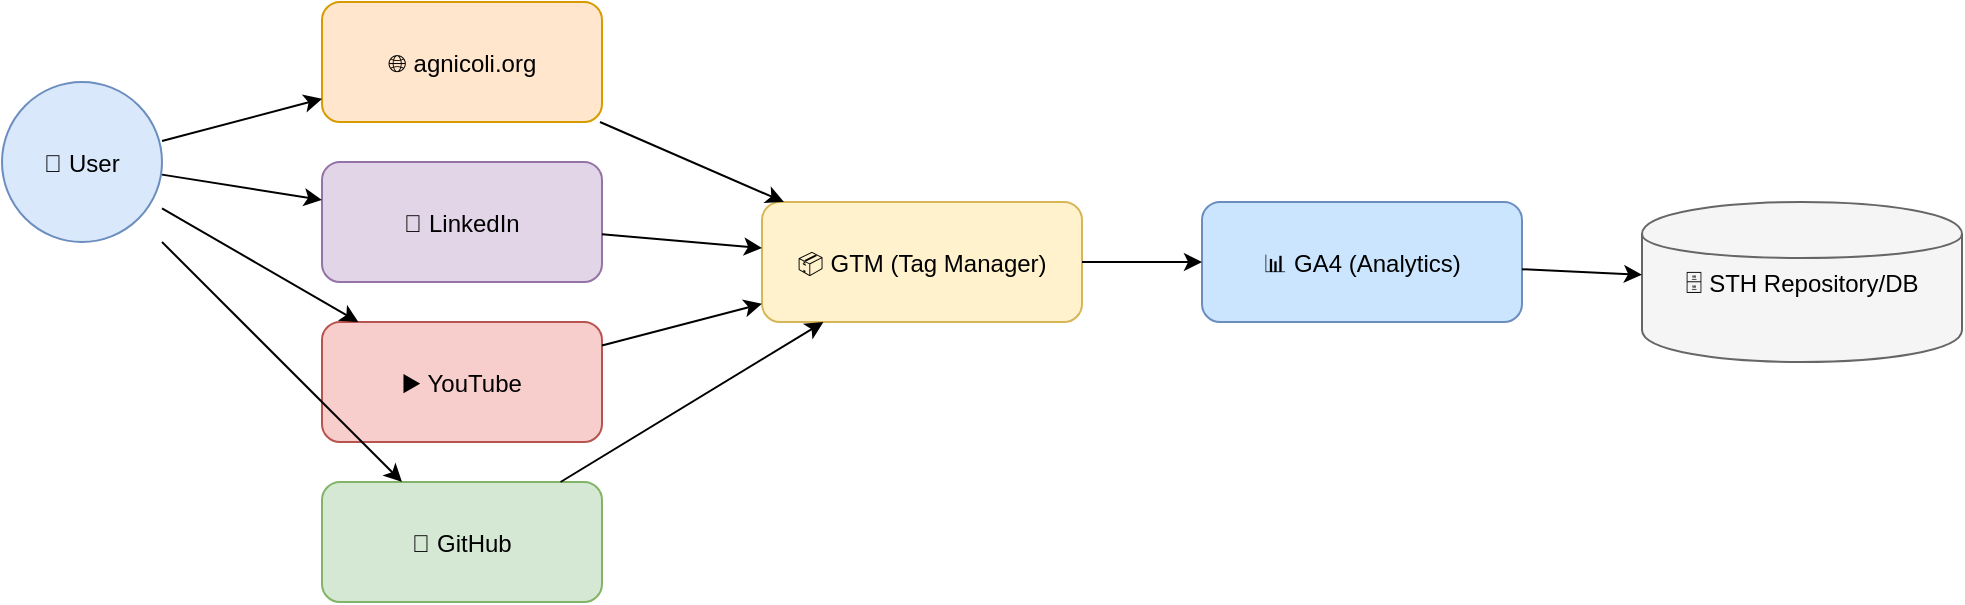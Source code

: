 <mxfile>
  <diagram name="GA4_STH_Sources" id="sth-sources">
    <mxGraphModel dx="1420" dy="796" grid="1" gridSize="10" guides="1" tooltips="1" connect="1" arrows="1" fold="1" page="1" pageScale="1" pageWidth="827" pageHeight="1169" math="0" shadow="0">
      <root>
        <mxCell id="0"/>
        <mxCell id="1" parent="0"/>
        
        <!-- User -->
        <mxCell id="user" value="👤 User" style="shape=ellipse;fillColor=#dae8fc;strokeColor=#6c8ebf;" vertex="1" parent="1">
          <mxGeometry x="60" y="80" width="80" height="80" as="geometry"/>
        </mxCell>
        
        <!-- Website -->
        <mxCell id="site" value="🌐 agnicoli.org" style="shape=rectangle;rounded=1;fillColor=#ffe6cc;strokeColor=#d79b00;" vertex="1" parent="1">
          <mxGeometry x="220" y="40" width="140" height="60" as="geometry"/>
        </mxCell>

        <!-- LinkedIn -->
        <mxCell id="linkedin" value="🔗 LinkedIn" style="shape=rectangle;rounded=1;fillColor=#e1d5e7;strokeColor=#9673a6;" vertex="1" parent="1">
          <mxGeometry x="220" y="120" width="140" height="60" as="geometry"/>
        </mxCell>

        <!-- YouTube -->
        <mxCell id="yt" value="▶️ YouTube" style="shape=rectangle;rounded=1;fillColor=#f8cecc;strokeColor=#b85450;" vertex="1" parent="1">
          <mxGeometry x="220" y="200" width="140" height="60" as="geometry"/>
        </mxCell>

        <!-- GitHub -->
        <mxCell id="gh" value="📂 GitHub" style="shape=rectangle;rounded=1;fillColor=#d5e8d4;strokeColor=#82b366;" vertex="1" parent="1">
          <mxGeometry x="220" y="280" width="140" height="60" as="geometry"/>
        </mxCell>

        <!-- GTM -->
        <mxCell id="gtm" value="📦 GTM (Tag Manager)" style="shape=rectangle;rounded=1;fillColor=#fff2cc;strokeColor=#d6b656;" vertex="1" parent="1">
          <mxGeometry x="440" y="140" width="160" height="60" as="geometry"/>
        </mxCell>

        <!-- GA4 -->
        <mxCell id="ga4" value="📊 GA4 (Analytics)" style="shape=rectangle;rounded=1;fillColor=#cce5ff;strokeColor=#6c8ebf;" vertex="1" parent="1">
          <mxGeometry x="660" y="140" width="160" height="60" as="geometry"/>
        </mxCell>

        <!-- DB -->
        <mxCell id="db" value="🗄️ STH Repository/DB" style="shape=cylinder;fillColor=#f5f5f5;strokeColor=#666666;" vertex="1" parent="1">
          <mxGeometry x="880" y="140" width="160" height="80" as="geometry"/>
        </mxCell>

        <!-- Connections -->
        <mxCell id="e1" edge="1" parent="1" source="user" target="site"><mxGeometry relative="1" as="geometry"/></mxCell>
        <mxCell id="e2" edge="1" parent="1" source="user" target="linkedin"><mxGeometry relative="1" as="geometry"/></mxCell>
        <mxCell id="e3" edge="1" parent="1" source="user" target="yt"><mxGeometry relative="1" as="geometry"/></mxCell>
        <mxCell id="e4" edge="1" parent="1" source="user" target="gh"><mxGeometry relative="1" as="geometry"/></mxCell>
        
        <mxCell id="e5" edge="1" parent="1" source="site" target="gtm"><mxGeometry relative="1" as="geometry"/></mxCell>
        <mxCell id="e6" edge="1" parent="1" source="linkedin" target="gtm"><mxGeometry relative="1" as="geometry"/></mxCell>
        <mxCell id="e7" edge="1" parent="1" source="yt" target="gtm"><mxGeometry relative="1" as="geometry"/></mxCell>
        <mxCell id="e8" edge="1" parent="1" source="gh" target="gtm"><mxGeometry relative="1" as="geometry"/></mxCell>

        <mxCell id="e9" edge="1" parent="1" source="gtm" target="ga4"><mxGeometry relative="1" as="geometry"/></mxCell>
        <mxCell id="e10" edge="1" parent="1" source="ga4" target="db"><mxGeometry relative="1" as="geometry"/></mxCell>

      </root>
    </mxGraphModel>
  </diagram>
</mxfile>
